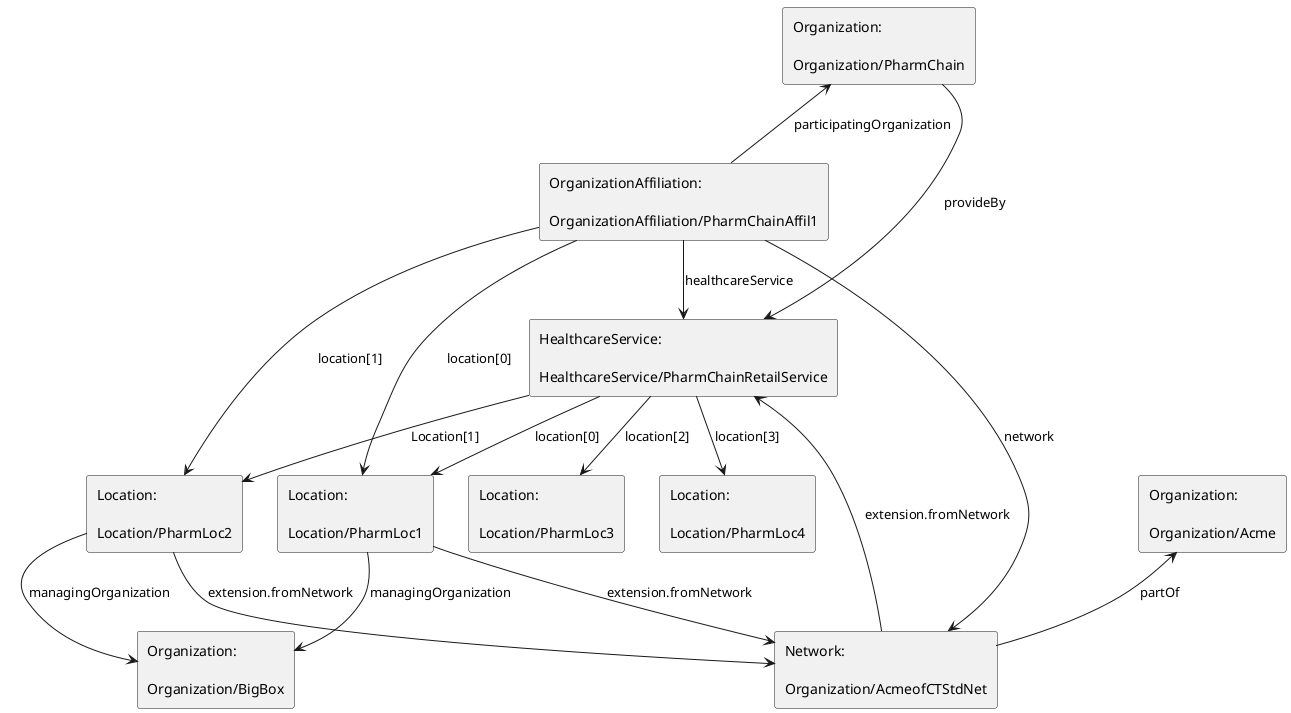 @startuml

agent "OrganizationAffiliation:\n\nOrganizationAffiliation/PharmChainAffil1" as orgAffil

agent "Organization:\n\nOrganization/PharmChain" as organization1
agent "Network:\n\nOrganization/AcmeofCTStdNet" as organization2
agent "Organization:\n\nOrganization/BigBox" as organization3
agent "Organization:\n\nOrganization/Acme" as organization4

agent "Location:\n\nLocation/PharmLoc1" as location1
agent "Location:\n\nLocation/PharmLoc2" as location2
agent "Location:\n\nLocation/PharmLoc3" as location3
agent "Location:\n\nLocation/PharmLoc4" as location4

agent "HealthcareService:\n\nHealthcareService/PharmChainRetailService" as healthcareService

orgAffil -up-> organization1 : "participatingOrganization"
orgAffil -down-> organization2 : "network"
orgAffil -down-> location2: "location[1]"
organization2 -up-> organization4: "partOf"

orgAffil -down-> location1: "location[0]"
orgAffil -down-> healthcareService: healthcareService

location1 -right-> organization2: "extension.fromNetwork"
location1 -down-> organization3: "managingOrganization"

location2 -down-> organization2: "extension.fromNetwork"
location2 -down-> organization3: "managingOrganization"

healthcareService -down-> location4: location[3]
healthcareService -down-> location3: location[2]
healthcareService -down-> location2: Location[1]
healthcareService -down-> location1: location[0]

organization1 -down-> healthcareService: provideBy
organization2 -left-> healthcareService: extension.fromNetwork


@enduml